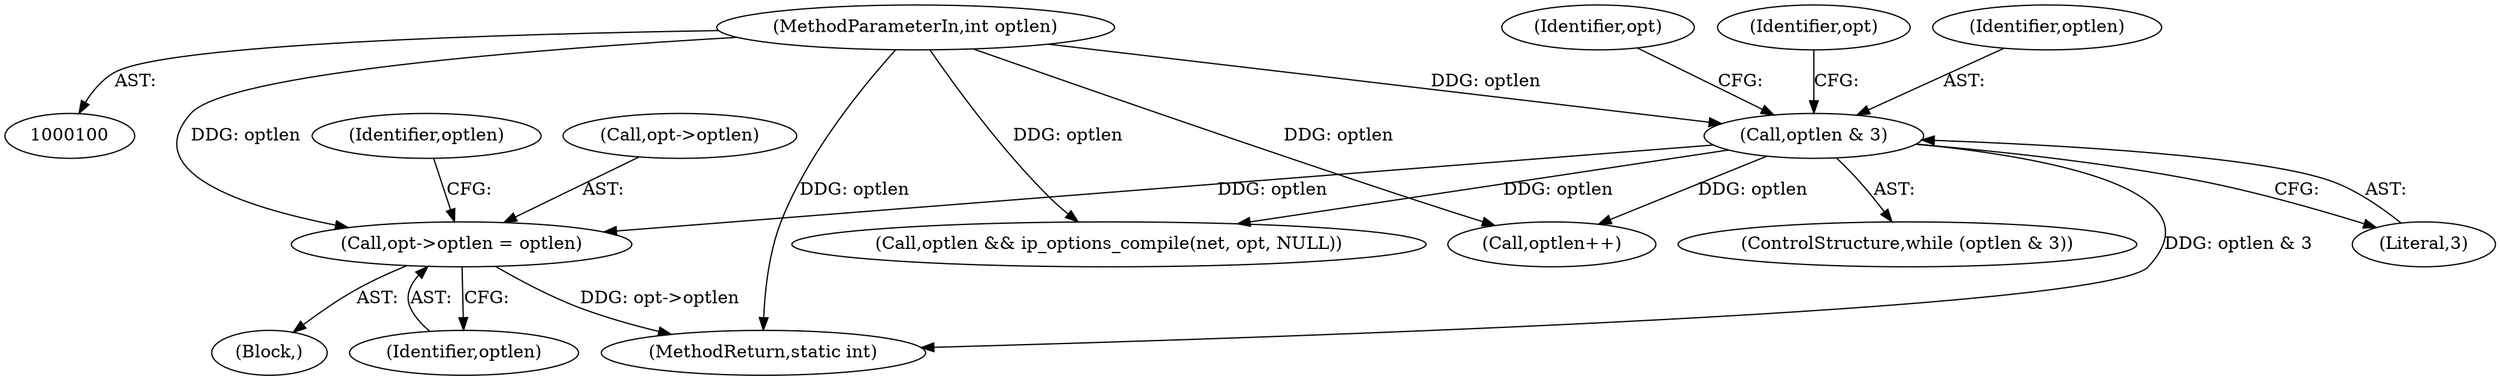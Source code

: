 digraph "1_linux_f6d8bd051c391c1c0458a30b2a7abcd939329259_19@pointer" {
"1000118" [label="(Call,opt->optlen = optlen)"];
"1000107" [label="(Call,optlen & 3)"];
"1000104" [label="(MethodParameterIn,int optlen)"];
"1000104" [label="(MethodParameterIn,int optlen)"];
"1000109" [label="(Literal,3)"];
"1000106" [label="(ControlStructure,while (optlen & 3))"];
"1000118" [label="(Call,opt->optlen = optlen)"];
"1000105" [label="(Block,)"];
"1000107" [label="(Call,optlen & 3)"];
"1000113" [label="(Identifier,opt)"];
"1000125" [label="(Identifier,optlen)"];
"1000119" [label="(Call,opt->optlen)"];
"1000120" [label="(Identifier,opt)"];
"1000124" [label="(Call,optlen && ip_options_compile(net, opt, NULL))"];
"1000108" [label="(Identifier,optlen)"];
"1000145" [label="(MethodReturn,static int)"];
"1000122" [label="(Identifier,optlen)"];
"1000115" [label="(Call,optlen++)"];
"1000118" -> "1000105"  [label="AST: "];
"1000118" -> "1000122"  [label="CFG: "];
"1000119" -> "1000118"  [label="AST: "];
"1000122" -> "1000118"  [label="AST: "];
"1000125" -> "1000118"  [label="CFG: "];
"1000118" -> "1000145"  [label="DDG: opt->optlen"];
"1000107" -> "1000118"  [label="DDG: optlen"];
"1000104" -> "1000118"  [label="DDG: optlen"];
"1000107" -> "1000106"  [label="AST: "];
"1000107" -> "1000109"  [label="CFG: "];
"1000108" -> "1000107"  [label="AST: "];
"1000109" -> "1000107"  [label="AST: "];
"1000113" -> "1000107"  [label="CFG: "];
"1000120" -> "1000107"  [label="CFG: "];
"1000107" -> "1000145"  [label="DDG: optlen & 3"];
"1000104" -> "1000107"  [label="DDG: optlen"];
"1000107" -> "1000115"  [label="DDG: optlen"];
"1000107" -> "1000124"  [label="DDG: optlen"];
"1000104" -> "1000100"  [label="AST: "];
"1000104" -> "1000145"  [label="DDG: optlen"];
"1000104" -> "1000115"  [label="DDG: optlen"];
"1000104" -> "1000124"  [label="DDG: optlen"];
}
